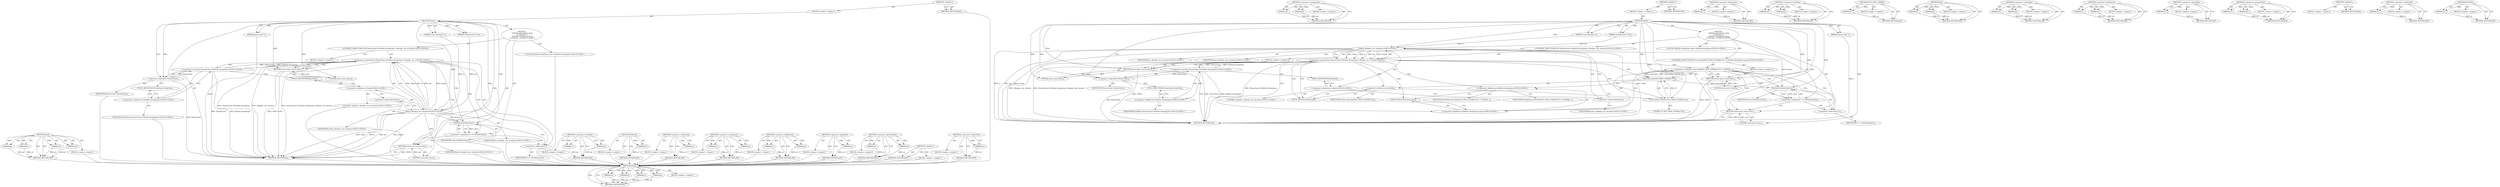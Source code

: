 digraph "FilePath" {
vulnerable_84 [label=<(METHOD,Read)>];
vulnerable_85 [label=<(PARAM,p1)>];
vulnerable_86 [label=<(PARAM,p2)>];
vulnerable_87 [label=<(PARAM,p3)>];
vulnerable_88 [label=<(PARAM,p4)>];
vulnerable_89 [label=<(BLOCK,&lt;empty&gt;,&lt;empty&gt;)>];
vulnerable_90 [label=<(METHOD_RETURN,ANY)>];
vulnerable_6 [label=<(METHOD,&lt;global&gt;)<SUB>1</SUB>>];
vulnerable_7 [label=<(BLOCK,&lt;empty&gt;,&lt;empty&gt;)<SUB>1</SUB>>];
vulnerable_8 [label=<(METHOD,Read)<SUB>1</SUB>>];
vulnerable_9 [label=<(PARAM,const Message* m)<SUB>1</SUB>>];
vulnerable_10 [label=<(PARAM,PickleIterator* iter)<SUB>2</SUB>>];
vulnerable_11 [label=<(PARAM,param_type* r)<SUB>3</SUB>>];
vulnerable_12 [label="<(BLOCK,{
   FilePath::StringType value;
   if (!ParamT...,{
   FilePath::StringType value;
   if (!ParamT...)<SUB>3</SUB>>"];
vulnerable_13 [label="<(LOCAL,FilePath.StringType value: FilePath.StringType)<SUB>4</SUB>>"];
vulnerable_14 [label="<(CONTROL_STRUCTURE,IF,if (!ParamTraits&lt;FilePath::StringType&gt;::Read(m, iter, &amp;value)))<SUB>5</SUB>>"];
vulnerable_15 [label="<(&lt;operator&gt;.greaterThan,!ParamTraits&lt;FilePath::StringType&gt;::Read(m, ite...)<SUB>5</SUB>>"];
vulnerable_16 [label="<(&lt;operator&gt;.lessThan,!ParamTraits&lt;FilePath::StringType)<SUB>5</SUB>>"];
vulnerable_17 [label=<(&lt;operator&gt;.logicalNot,!ParamTraits)<SUB>5</SUB>>];
vulnerable_18 [label=<(IDENTIFIER,ParamTraits,!ParamTraits)<SUB>5</SUB>>];
vulnerable_19 [label="<(&lt;operator&gt;.fieldAccess,FilePath::StringType)<SUB>5</SUB>>"];
vulnerable_20 [label="<(IDENTIFIER,FilePath,!ParamTraits&lt;FilePath::StringType)<SUB>5</SUB>>"];
vulnerable_21 [label=<(FIELD_IDENTIFIER,StringType,StringType)<SUB>5</SUB>>];
vulnerable_22 [label="<(Read,::Read(m, iter, &amp;value))<SUB>5</SUB>>"];
vulnerable_23 [label="<(&lt;operator&gt;.fieldAccess,::Read)<SUB>5</SUB>>"];
vulnerable_24 [label="<(LITERAL,&lt;global&gt;,::Read(m, iter, &amp;value))<SUB>5</SUB>>"];
vulnerable_25 [label=<(FIELD_IDENTIFIER,Read,Read)<SUB>5</SUB>>];
vulnerable_26 [label="<(IDENTIFIER,m,::Read(m, iter, &amp;value))<SUB>5</SUB>>"];
vulnerable_27 [label="<(IDENTIFIER,iter,::Read(m, iter, &amp;value))<SUB>5</SUB>>"];
vulnerable_28 [label=<(&lt;operator&gt;.addressOf,&amp;value)<SUB>5</SUB>>];
vulnerable_29 [label="<(IDENTIFIER,value,::Read(m, iter, &amp;value))<SUB>5</SUB>>"];
vulnerable_30 [label=<(BLOCK,&lt;empty&gt;,&lt;empty&gt;)<SUB>6</SUB>>];
vulnerable_31 [label=<(RETURN,return false;,return false;)<SUB>6</SUB>>];
vulnerable_32 [label=<(LITERAL,false,return false;)<SUB>6</SUB>>];
vulnerable_33 [label=<(&lt;operator&gt;.assignment,*r = FilePath(value))<SUB>7</SUB>>];
vulnerable_34 [label=<(&lt;operator&gt;.indirection,*r)<SUB>7</SUB>>];
vulnerable_35 [label=<(IDENTIFIER,r,*r = FilePath(value))<SUB>7</SUB>>];
vulnerable_36 [label=<(FilePath,FilePath(value))<SUB>7</SUB>>];
vulnerable_37 [label=<(IDENTIFIER,value,FilePath(value))<SUB>7</SUB>>];
vulnerable_38 [label=<(RETURN,return true;,return true;)<SUB>8</SUB>>];
vulnerable_39 [label=<(LITERAL,true,return true;)<SUB>8</SUB>>];
vulnerable_40 [label=<(METHOD_RETURN,bool)<SUB>1</SUB>>];
vulnerable_42 [label=<(METHOD_RETURN,ANY)<SUB>1</SUB>>];
vulnerable_70 [label=<(METHOD,&lt;operator&gt;.lessThan)>];
vulnerable_71 [label=<(PARAM,p1)>];
vulnerable_72 [label=<(PARAM,p2)>];
vulnerable_73 [label=<(BLOCK,&lt;empty&gt;,&lt;empty&gt;)>];
vulnerable_74 [label=<(METHOD_RETURN,ANY)>];
vulnerable_104 [label=<(METHOD,FilePath)>];
vulnerable_105 [label=<(PARAM,p1)>];
vulnerable_106 [label=<(BLOCK,&lt;empty&gt;,&lt;empty&gt;)>];
vulnerable_107 [label=<(METHOD_RETURN,ANY)>];
vulnerable_100 [label=<(METHOD,&lt;operator&gt;.indirection)>];
vulnerable_101 [label=<(PARAM,p1)>];
vulnerable_102 [label=<(BLOCK,&lt;empty&gt;,&lt;empty&gt;)>];
vulnerable_103 [label=<(METHOD_RETURN,ANY)>];
vulnerable_95 [label=<(METHOD,&lt;operator&gt;.assignment)>];
vulnerable_96 [label=<(PARAM,p1)>];
vulnerable_97 [label=<(PARAM,p2)>];
vulnerable_98 [label=<(BLOCK,&lt;empty&gt;,&lt;empty&gt;)>];
vulnerable_99 [label=<(METHOD_RETURN,ANY)>];
vulnerable_79 [label=<(METHOD,&lt;operator&gt;.fieldAccess)>];
vulnerable_80 [label=<(PARAM,p1)>];
vulnerable_81 [label=<(PARAM,p2)>];
vulnerable_82 [label=<(BLOCK,&lt;empty&gt;,&lt;empty&gt;)>];
vulnerable_83 [label=<(METHOD_RETURN,ANY)>];
vulnerable_75 [label=<(METHOD,&lt;operator&gt;.logicalNot)>];
vulnerable_76 [label=<(PARAM,p1)>];
vulnerable_77 [label=<(BLOCK,&lt;empty&gt;,&lt;empty&gt;)>];
vulnerable_78 [label=<(METHOD_RETURN,ANY)>];
vulnerable_65 [label=<(METHOD,&lt;operator&gt;.greaterThan)>];
vulnerable_66 [label=<(PARAM,p1)>];
vulnerable_67 [label=<(PARAM,p2)>];
vulnerable_68 [label=<(BLOCK,&lt;empty&gt;,&lt;empty&gt;)>];
vulnerable_69 [label=<(METHOD_RETURN,ANY)>];
vulnerable_59 [label=<(METHOD,&lt;global&gt;)<SUB>1</SUB>>];
vulnerable_60 [label=<(BLOCK,&lt;empty&gt;,&lt;empty&gt;)>];
vulnerable_61 [label=<(METHOD_RETURN,ANY)>];
vulnerable_91 [label=<(METHOD,&lt;operator&gt;.addressOf)>];
vulnerable_92 [label=<(PARAM,p1)>];
vulnerable_93 [label=<(BLOCK,&lt;empty&gt;,&lt;empty&gt;)>];
vulnerable_94 [label=<(METHOD_RETURN,ANY)>];
fixed_104 [label=<(METHOD,Read)>];
fixed_105 [label=<(PARAM,p1)>];
fixed_106 [label=<(PARAM,p2)>];
fixed_107 [label=<(PARAM,p3)>];
fixed_108 [label=<(PARAM,p4)>];
fixed_109 [label=<(BLOCK,&lt;empty&gt;,&lt;empty&gt;)>];
fixed_110 [label=<(METHOD_RETURN,ANY)>];
fixed_129 [label=<(METHOD,&lt;operator&gt;.assignment)>];
fixed_130 [label=<(PARAM,p1)>];
fixed_131 [label=<(PARAM,p2)>];
fixed_132 [label=<(BLOCK,&lt;empty&gt;,&lt;empty&gt;)>];
fixed_133 [label=<(METHOD_RETURN,ANY)>];
fixed_6 [label=<(METHOD,&lt;global&gt;)<SUB>1</SUB>>];
fixed_7 [label=<(BLOCK,&lt;empty&gt;,&lt;empty&gt;)<SUB>1</SUB>>];
fixed_8 [label=<(METHOD,Read)<SUB>1</SUB>>];
fixed_9 [label=<(PARAM,const Message* m)<SUB>1</SUB>>];
fixed_10 [label=<(PARAM,PickleIterator* iter)<SUB>2</SUB>>];
fixed_11 [label=<(PARAM,param_type* r)<SUB>3</SUB>>];
fixed_12 [label="<(BLOCK,{
   FilePath::StringType value;
   if (!ParamT...,{
   FilePath::StringType value;
   if (!ParamT...)<SUB>3</SUB>>"];
fixed_13 [label="<(LOCAL,FilePath.StringType value: FilePath.StringType)<SUB>4</SUB>>"];
fixed_14 [label="<(CONTROL_STRUCTURE,IF,if (!ParamTraits&lt;FilePath::StringType&gt;::Read(m, iter, &amp;value)))<SUB>5</SUB>>"];
fixed_15 [label="<(&lt;operator&gt;.greaterThan,!ParamTraits&lt;FilePath::StringType&gt;::Read(m, ite...)<SUB>5</SUB>>"];
fixed_16 [label="<(&lt;operator&gt;.lessThan,!ParamTraits&lt;FilePath::StringType)<SUB>5</SUB>>"];
fixed_17 [label=<(&lt;operator&gt;.logicalNot,!ParamTraits)<SUB>5</SUB>>];
fixed_18 [label=<(IDENTIFIER,ParamTraits,!ParamTraits)<SUB>5</SUB>>];
fixed_19 [label="<(&lt;operator&gt;.fieldAccess,FilePath::StringType)<SUB>5</SUB>>"];
fixed_20 [label="<(IDENTIFIER,FilePath,!ParamTraits&lt;FilePath::StringType)<SUB>5</SUB>>"];
fixed_21 [label=<(FIELD_IDENTIFIER,StringType,StringType)<SUB>5</SUB>>];
fixed_22 [label="<(Read,::Read(m, iter, &amp;value))<SUB>5</SUB>>"];
fixed_23 [label="<(&lt;operator&gt;.fieldAccess,::Read)<SUB>5</SUB>>"];
fixed_24 [label="<(LITERAL,&lt;global&gt;,::Read(m, iter, &amp;value))<SUB>5</SUB>>"];
fixed_25 [label=<(FIELD_IDENTIFIER,Read,Read)<SUB>5</SUB>>];
fixed_26 [label="<(IDENTIFIER,m,::Read(m, iter, &amp;value))<SUB>5</SUB>>"];
fixed_27 [label="<(IDENTIFIER,iter,::Read(m, iter, &amp;value))<SUB>5</SUB>>"];
fixed_28 [label=<(&lt;operator&gt;.addressOf,&amp;value)<SUB>5</SUB>>];
fixed_29 [label="<(IDENTIFIER,value,::Read(m, iter, &amp;value))<SUB>5</SUB>>"];
fixed_30 [label=<(BLOCK,&lt;empty&gt;,&lt;empty&gt;)<SUB>6</SUB>>];
fixed_31 [label=<(RETURN,return false;,return false;)<SUB>6</SUB>>];
fixed_32 [label=<(LITERAL,false,return false;)<SUB>6</SUB>>];
fixed_33 [label="<(CONTROL_STRUCTURE,IF,if (value.find(FILE_PATH_LITERAL('\0')) != FilePath::StringType::npos))<SUB>8</SUB>>"];
fixed_34 [label=<(&lt;operator&gt;.notEquals,value.find(FILE_PATH_LITERAL('\0')) != FilePath...)<SUB>8</SUB>>];
fixed_35 [label=<(find,value.find(FILE_PATH_LITERAL('\0')))<SUB>8</SUB>>];
fixed_36 [label=<(&lt;operator&gt;.fieldAccess,value.find)<SUB>8</SUB>>];
fixed_37 [label=<(IDENTIFIER,value,value.find(FILE_PATH_LITERAL('\0')))<SUB>8</SUB>>];
fixed_38 [label=<(FIELD_IDENTIFIER,find,find)<SUB>8</SUB>>];
fixed_39 [label=<(FILE_PATH_LITERAL,FILE_PATH_LITERAL('\0'))<SUB>8</SUB>>];
fixed_40 [label=<(LITERAL,'\0',FILE_PATH_LITERAL('\0'))<SUB>8</SUB>>];
fixed_41 [label="<(&lt;operator&gt;.fieldAccess,FilePath::StringType::npos)<SUB>8</SUB>>"];
fixed_42 [label="<(&lt;operator&gt;.fieldAccess,FilePath::StringType)<SUB>8</SUB>>"];
fixed_43 [label=<(IDENTIFIER,FilePath,value.find(FILE_PATH_LITERAL('\0')) != FilePath...)<SUB>8</SUB>>];
fixed_44 [label=<(IDENTIFIER,StringType,value.find(FILE_PATH_LITERAL('\0')) != FilePath...)<SUB>8</SUB>>];
fixed_45 [label=<(FIELD_IDENTIFIER,npos,npos)<SUB>8</SUB>>];
fixed_46 [label=<(BLOCK,&lt;empty&gt;,&lt;empty&gt;)<SUB>9</SUB>>];
fixed_47 [label=<(RETURN,return false;,return false;)<SUB>9</SUB>>];
fixed_48 [label=<(LITERAL,false,return false;)<SUB>9</SUB>>];
fixed_49 [label=<(&lt;operator&gt;.assignment,*r = FilePath(value))<SUB>10</SUB>>];
fixed_50 [label=<(&lt;operator&gt;.indirection,*r)<SUB>10</SUB>>];
fixed_51 [label=<(IDENTIFIER,r,*r = FilePath(value))<SUB>10</SUB>>];
fixed_52 [label=<(FilePath,FilePath(value))<SUB>10</SUB>>];
fixed_53 [label=<(IDENTIFIER,value,FilePath(value))<SUB>10</SUB>>];
fixed_54 [label=<(RETURN,return true;,return true;)<SUB>11</SUB>>];
fixed_55 [label=<(LITERAL,true,return true;)<SUB>11</SUB>>];
fixed_56 [label=<(METHOD_RETURN,bool)<SUB>1</SUB>>];
fixed_58 [label=<(METHOD_RETURN,ANY)<SUB>1</SUB>>];
fixed_134 [label=<(METHOD,&lt;operator&gt;.indirection)>];
fixed_135 [label=<(PARAM,p1)>];
fixed_136 [label=<(BLOCK,&lt;empty&gt;,&lt;empty&gt;)>];
fixed_137 [label=<(METHOD_RETURN,ANY)>];
fixed_90 [label=<(METHOD,&lt;operator&gt;.lessThan)>];
fixed_91 [label=<(PARAM,p1)>];
fixed_92 [label=<(PARAM,p2)>];
fixed_93 [label=<(BLOCK,&lt;empty&gt;,&lt;empty&gt;)>];
fixed_94 [label=<(METHOD_RETURN,ANY)>];
fixed_125 [label=<(METHOD,FILE_PATH_LITERAL)>];
fixed_126 [label=<(PARAM,p1)>];
fixed_127 [label=<(BLOCK,&lt;empty&gt;,&lt;empty&gt;)>];
fixed_128 [label=<(METHOD_RETURN,ANY)>];
fixed_120 [label=<(METHOD,find)>];
fixed_121 [label=<(PARAM,p1)>];
fixed_122 [label=<(PARAM,p2)>];
fixed_123 [label=<(BLOCK,&lt;empty&gt;,&lt;empty&gt;)>];
fixed_124 [label=<(METHOD_RETURN,ANY)>];
fixed_115 [label=<(METHOD,&lt;operator&gt;.notEquals)>];
fixed_116 [label=<(PARAM,p1)>];
fixed_117 [label=<(PARAM,p2)>];
fixed_118 [label=<(BLOCK,&lt;empty&gt;,&lt;empty&gt;)>];
fixed_119 [label=<(METHOD_RETURN,ANY)>];
fixed_99 [label=<(METHOD,&lt;operator&gt;.fieldAccess)>];
fixed_100 [label=<(PARAM,p1)>];
fixed_101 [label=<(PARAM,p2)>];
fixed_102 [label=<(BLOCK,&lt;empty&gt;,&lt;empty&gt;)>];
fixed_103 [label=<(METHOD_RETURN,ANY)>];
fixed_95 [label=<(METHOD,&lt;operator&gt;.logicalNot)>];
fixed_96 [label=<(PARAM,p1)>];
fixed_97 [label=<(BLOCK,&lt;empty&gt;,&lt;empty&gt;)>];
fixed_98 [label=<(METHOD_RETURN,ANY)>];
fixed_85 [label=<(METHOD,&lt;operator&gt;.greaterThan)>];
fixed_86 [label=<(PARAM,p1)>];
fixed_87 [label=<(PARAM,p2)>];
fixed_88 [label=<(BLOCK,&lt;empty&gt;,&lt;empty&gt;)>];
fixed_89 [label=<(METHOD_RETURN,ANY)>];
fixed_79 [label=<(METHOD,&lt;global&gt;)<SUB>1</SUB>>];
fixed_80 [label=<(BLOCK,&lt;empty&gt;,&lt;empty&gt;)>];
fixed_81 [label=<(METHOD_RETURN,ANY)>];
fixed_111 [label=<(METHOD,&lt;operator&gt;.addressOf)>];
fixed_112 [label=<(PARAM,p1)>];
fixed_113 [label=<(BLOCK,&lt;empty&gt;,&lt;empty&gt;)>];
fixed_114 [label=<(METHOD_RETURN,ANY)>];
fixed_138 [label=<(METHOD,FilePath)>];
fixed_139 [label=<(PARAM,p1)>];
fixed_140 [label=<(BLOCK,&lt;empty&gt;,&lt;empty&gt;)>];
fixed_141 [label=<(METHOD_RETURN,ANY)>];
vulnerable_84 -> vulnerable_85  [key=0, label="AST: "];
vulnerable_84 -> vulnerable_85  [key=1, label="DDG: "];
vulnerable_84 -> vulnerable_89  [key=0, label="AST: "];
vulnerable_84 -> vulnerable_86  [key=0, label="AST: "];
vulnerable_84 -> vulnerable_86  [key=1, label="DDG: "];
vulnerable_84 -> vulnerable_90  [key=0, label="AST: "];
vulnerable_84 -> vulnerable_90  [key=1, label="CFG: "];
vulnerable_84 -> vulnerable_87  [key=0, label="AST: "];
vulnerable_84 -> vulnerable_87  [key=1, label="DDG: "];
vulnerable_84 -> vulnerable_88  [key=0, label="AST: "];
vulnerable_84 -> vulnerable_88  [key=1, label="DDG: "];
vulnerable_85 -> vulnerable_90  [key=0, label="DDG: p1"];
vulnerable_86 -> vulnerable_90  [key=0, label="DDG: p2"];
vulnerable_87 -> vulnerable_90  [key=0, label="DDG: p3"];
vulnerable_88 -> vulnerable_90  [key=0, label="DDG: p4"];
vulnerable_89 -> fixed_104  [key=0];
vulnerable_90 -> fixed_104  [key=0];
vulnerable_6 -> vulnerable_7  [key=0, label="AST: "];
vulnerable_6 -> vulnerable_42  [key=0, label="AST: "];
vulnerable_6 -> vulnerable_42  [key=1, label="CFG: "];
vulnerable_7 -> vulnerable_8  [key=0, label="AST: "];
vulnerable_8 -> vulnerable_9  [key=0, label="AST: "];
vulnerable_8 -> vulnerable_9  [key=1, label="DDG: "];
vulnerable_8 -> vulnerable_10  [key=0, label="AST: "];
vulnerable_8 -> vulnerable_10  [key=1, label="DDG: "];
vulnerable_8 -> vulnerable_11  [key=0, label="AST: "];
vulnerable_8 -> vulnerable_11  [key=1, label="DDG: "];
vulnerable_8 -> vulnerable_12  [key=0, label="AST: "];
vulnerable_8 -> vulnerable_40  [key=0, label="AST: "];
vulnerable_8 -> vulnerable_17  [key=0, label="CFG: "];
vulnerable_8 -> vulnerable_17  [key=1, label="DDG: "];
vulnerable_8 -> vulnerable_38  [key=0, label="DDG: "];
vulnerable_8 -> vulnerable_39  [key=0, label="DDG: "];
vulnerable_8 -> vulnerable_31  [key=0, label="DDG: "];
vulnerable_8 -> vulnerable_36  [key=0, label="DDG: "];
vulnerable_8 -> vulnerable_22  [key=0, label="DDG: "];
vulnerable_8 -> vulnerable_32  [key=0, label="DDG: "];
vulnerable_9 -> vulnerable_22  [key=0, label="DDG: m"];
vulnerable_10 -> vulnerable_22  [key=0, label="DDG: iter"];
vulnerable_11 -> vulnerable_40  [key=0, label="DDG: r"];
vulnerable_12 -> vulnerable_13  [key=0, label="AST: "];
vulnerable_12 -> vulnerable_14  [key=0, label="AST: "];
vulnerable_12 -> vulnerable_33  [key=0, label="AST: "];
vulnerable_12 -> vulnerable_38  [key=0, label="AST: "];
vulnerable_13 -> fixed_104  [key=0];
vulnerable_14 -> vulnerable_15  [key=0, label="AST: "];
vulnerable_14 -> vulnerable_30  [key=0, label="AST: "];
vulnerable_15 -> vulnerable_16  [key=0, label="AST: "];
vulnerable_15 -> vulnerable_22  [key=0, label="AST: "];
vulnerable_15 -> vulnerable_31  [key=0, label="CFG: "];
vulnerable_15 -> vulnerable_31  [key=1, label="CDG: "];
vulnerable_15 -> vulnerable_34  [key=0, label="CFG: "];
vulnerable_15 -> vulnerable_34  [key=1, label="CDG: "];
vulnerable_15 -> vulnerable_40  [key=0, label="DDG: !ParamTraits&lt;FilePath::StringType"];
vulnerable_15 -> vulnerable_40  [key=1, label="DDG: ::Read(m, iter, &amp;value)"];
vulnerable_15 -> vulnerable_40  [key=2, label="DDG: !ParamTraits&lt;FilePath::StringType&gt;::Read(m, iter, &amp;value)"];
vulnerable_15 -> vulnerable_38  [key=0, label="CDG: "];
vulnerable_15 -> vulnerable_33  [key=0, label="CDG: "];
vulnerable_15 -> vulnerable_36  [key=0, label="CDG: "];
vulnerable_16 -> vulnerable_17  [key=0, label="AST: "];
vulnerable_16 -> vulnerable_19  [key=0, label="AST: "];
vulnerable_16 -> vulnerable_25  [key=0, label="CFG: "];
vulnerable_16 -> vulnerable_40  [key=0, label="DDG: !ParamTraits"];
vulnerable_16 -> vulnerable_40  [key=1, label="DDG: FilePath::StringType"];
vulnerable_16 -> vulnerable_15  [key=0, label="DDG: !ParamTraits"];
vulnerable_16 -> vulnerable_15  [key=1, label="DDG: FilePath::StringType"];
vulnerable_17 -> vulnerable_18  [key=0, label="AST: "];
vulnerable_17 -> vulnerable_21  [key=0, label="CFG: "];
vulnerable_17 -> vulnerable_40  [key=0, label="DDG: ParamTraits"];
vulnerable_17 -> vulnerable_16  [key=0, label="DDG: ParamTraits"];
vulnerable_18 -> fixed_104  [key=0];
vulnerable_19 -> vulnerable_20  [key=0, label="AST: "];
vulnerable_19 -> vulnerable_21  [key=0, label="AST: "];
vulnerable_19 -> vulnerable_16  [key=0, label="CFG: "];
vulnerable_20 -> fixed_104  [key=0];
vulnerable_21 -> vulnerable_19  [key=0, label="CFG: "];
vulnerable_22 -> vulnerable_23  [key=0, label="AST: "];
vulnerable_22 -> vulnerable_26  [key=0, label="AST: "];
vulnerable_22 -> vulnerable_27  [key=0, label="AST: "];
vulnerable_22 -> vulnerable_28  [key=0, label="AST: "];
vulnerable_22 -> vulnerable_15  [key=0, label="CFG: "];
vulnerable_22 -> vulnerable_15  [key=1, label="DDG: ::Read"];
vulnerable_22 -> vulnerable_15  [key=2, label="DDG: m"];
vulnerable_22 -> vulnerable_15  [key=3, label="DDG: iter"];
vulnerable_22 -> vulnerable_15  [key=4, label="DDG: &amp;value"];
vulnerable_22 -> vulnerable_40  [key=0, label="DDG: ::Read"];
vulnerable_22 -> vulnerable_40  [key=1, label="DDG: m"];
vulnerable_22 -> vulnerable_40  [key=2, label="DDG: iter"];
vulnerable_22 -> vulnerable_40  [key=3, label="DDG: &amp;value"];
vulnerable_22 -> vulnerable_36  [key=0, label="DDG: &amp;value"];
vulnerable_23 -> vulnerable_24  [key=0, label="AST: "];
vulnerable_23 -> vulnerable_25  [key=0, label="AST: "];
vulnerable_23 -> vulnerable_28  [key=0, label="CFG: "];
vulnerable_24 -> fixed_104  [key=0];
vulnerable_25 -> vulnerable_23  [key=0, label="CFG: "];
vulnerable_26 -> fixed_104  [key=0];
vulnerable_27 -> fixed_104  [key=0];
vulnerable_28 -> vulnerable_29  [key=0, label="AST: "];
vulnerable_28 -> vulnerable_22  [key=0, label="CFG: "];
vulnerable_29 -> fixed_104  [key=0];
vulnerable_30 -> vulnerable_31  [key=0, label="AST: "];
vulnerable_31 -> vulnerable_32  [key=0, label="AST: "];
vulnerable_31 -> vulnerable_40  [key=0, label="CFG: "];
vulnerable_31 -> vulnerable_40  [key=1, label="DDG: &lt;RET&gt;"];
vulnerable_32 -> vulnerable_31  [key=0, label="DDG: false"];
vulnerable_33 -> vulnerable_34  [key=0, label="AST: "];
vulnerable_33 -> vulnerable_36  [key=0, label="AST: "];
vulnerable_33 -> vulnerable_38  [key=0, label="CFG: "];
vulnerable_34 -> vulnerable_35  [key=0, label="AST: "];
vulnerable_34 -> vulnerable_36  [key=0, label="CFG: "];
vulnerable_35 -> fixed_104  [key=0];
vulnerable_36 -> vulnerable_37  [key=0, label="AST: "];
vulnerable_36 -> vulnerable_33  [key=0, label="CFG: "];
vulnerable_36 -> vulnerable_33  [key=1, label="DDG: value"];
vulnerable_37 -> fixed_104  [key=0];
vulnerable_38 -> vulnerable_39  [key=0, label="AST: "];
vulnerable_38 -> vulnerable_40  [key=0, label="CFG: "];
vulnerable_38 -> vulnerable_40  [key=1, label="DDG: &lt;RET&gt;"];
vulnerable_39 -> vulnerable_38  [key=0, label="DDG: true"];
vulnerable_40 -> fixed_104  [key=0];
vulnerable_42 -> fixed_104  [key=0];
vulnerable_70 -> vulnerable_71  [key=0, label="AST: "];
vulnerable_70 -> vulnerable_71  [key=1, label="DDG: "];
vulnerable_70 -> vulnerable_73  [key=0, label="AST: "];
vulnerable_70 -> vulnerable_72  [key=0, label="AST: "];
vulnerable_70 -> vulnerable_72  [key=1, label="DDG: "];
vulnerable_70 -> vulnerable_74  [key=0, label="AST: "];
vulnerable_70 -> vulnerable_74  [key=1, label="CFG: "];
vulnerable_71 -> vulnerable_74  [key=0, label="DDG: p1"];
vulnerable_72 -> vulnerable_74  [key=0, label="DDG: p2"];
vulnerable_73 -> fixed_104  [key=0];
vulnerable_74 -> fixed_104  [key=0];
vulnerable_104 -> vulnerable_105  [key=0, label="AST: "];
vulnerable_104 -> vulnerable_105  [key=1, label="DDG: "];
vulnerable_104 -> vulnerable_106  [key=0, label="AST: "];
vulnerable_104 -> vulnerable_107  [key=0, label="AST: "];
vulnerable_104 -> vulnerable_107  [key=1, label="CFG: "];
vulnerable_105 -> vulnerable_107  [key=0, label="DDG: p1"];
vulnerable_106 -> fixed_104  [key=0];
vulnerable_107 -> fixed_104  [key=0];
vulnerable_100 -> vulnerable_101  [key=0, label="AST: "];
vulnerable_100 -> vulnerable_101  [key=1, label="DDG: "];
vulnerable_100 -> vulnerable_102  [key=0, label="AST: "];
vulnerable_100 -> vulnerable_103  [key=0, label="AST: "];
vulnerable_100 -> vulnerable_103  [key=1, label="CFG: "];
vulnerable_101 -> vulnerable_103  [key=0, label="DDG: p1"];
vulnerable_102 -> fixed_104  [key=0];
vulnerable_103 -> fixed_104  [key=0];
vulnerable_95 -> vulnerable_96  [key=0, label="AST: "];
vulnerable_95 -> vulnerable_96  [key=1, label="DDG: "];
vulnerable_95 -> vulnerable_98  [key=0, label="AST: "];
vulnerable_95 -> vulnerable_97  [key=0, label="AST: "];
vulnerable_95 -> vulnerable_97  [key=1, label="DDG: "];
vulnerable_95 -> vulnerable_99  [key=0, label="AST: "];
vulnerable_95 -> vulnerable_99  [key=1, label="CFG: "];
vulnerable_96 -> vulnerable_99  [key=0, label="DDG: p1"];
vulnerable_97 -> vulnerable_99  [key=0, label="DDG: p2"];
vulnerable_98 -> fixed_104  [key=0];
vulnerable_99 -> fixed_104  [key=0];
vulnerable_79 -> vulnerable_80  [key=0, label="AST: "];
vulnerable_79 -> vulnerable_80  [key=1, label="DDG: "];
vulnerable_79 -> vulnerable_82  [key=0, label="AST: "];
vulnerable_79 -> vulnerable_81  [key=0, label="AST: "];
vulnerable_79 -> vulnerable_81  [key=1, label="DDG: "];
vulnerable_79 -> vulnerable_83  [key=0, label="AST: "];
vulnerable_79 -> vulnerable_83  [key=1, label="CFG: "];
vulnerable_80 -> vulnerable_83  [key=0, label="DDG: p1"];
vulnerable_81 -> vulnerable_83  [key=0, label="DDG: p2"];
vulnerable_82 -> fixed_104  [key=0];
vulnerable_83 -> fixed_104  [key=0];
vulnerable_75 -> vulnerable_76  [key=0, label="AST: "];
vulnerable_75 -> vulnerable_76  [key=1, label="DDG: "];
vulnerable_75 -> vulnerable_77  [key=0, label="AST: "];
vulnerable_75 -> vulnerable_78  [key=0, label="AST: "];
vulnerable_75 -> vulnerable_78  [key=1, label="CFG: "];
vulnerable_76 -> vulnerable_78  [key=0, label="DDG: p1"];
vulnerable_77 -> fixed_104  [key=0];
vulnerable_78 -> fixed_104  [key=0];
vulnerable_65 -> vulnerable_66  [key=0, label="AST: "];
vulnerable_65 -> vulnerable_66  [key=1, label="DDG: "];
vulnerable_65 -> vulnerable_68  [key=0, label="AST: "];
vulnerable_65 -> vulnerable_67  [key=0, label="AST: "];
vulnerable_65 -> vulnerable_67  [key=1, label="DDG: "];
vulnerable_65 -> vulnerable_69  [key=0, label="AST: "];
vulnerable_65 -> vulnerable_69  [key=1, label="CFG: "];
vulnerable_66 -> vulnerable_69  [key=0, label="DDG: p1"];
vulnerable_67 -> vulnerable_69  [key=0, label="DDG: p2"];
vulnerable_68 -> fixed_104  [key=0];
vulnerable_69 -> fixed_104  [key=0];
vulnerable_59 -> vulnerable_60  [key=0, label="AST: "];
vulnerable_59 -> vulnerable_61  [key=0, label="AST: "];
vulnerable_59 -> vulnerable_61  [key=1, label="CFG: "];
vulnerable_60 -> fixed_104  [key=0];
vulnerable_61 -> fixed_104  [key=0];
vulnerable_91 -> vulnerable_92  [key=0, label="AST: "];
vulnerable_91 -> vulnerable_92  [key=1, label="DDG: "];
vulnerable_91 -> vulnerable_93  [key=0, label="AST: "];
vulnerable_91 -> vulnerable_94  [key=0, label="AST: "];
vulnerable_91 -> vulnerable_94  [key=1, label="CFG: "];
vulnerable_92 -> vulnerable_94  [key=0, label="DDG: p1"];
vulnerable_93 -> fixed_104  [key=0];
vulnerable_94 -> fixed_104  [key=0];
fixed_104 -> fixed_105  [key=0, label="AST: "];
fixed_104 -> fixed_105  [key=1, label="DDG: "];
fixed_104 -> fixed_109  [key=0, label="AST: "];
fixed_104 -> fixed_106  [key=0, label="AST: "];
fixed_104 -> fixed_106  [key=1, label="DDG: "];
fixed_104 -> fixed_110  [key=0, label="AST: "];
fixed_104 -> fixed_110  [key=1, label="CFG: "];
fixed_104 -> fixed_107  [key=0, label="AST: "];
fixed_104 -> fixed_107  [key=1, label="DDG: "];
fixed_104 -> fixed_108  [key=0, label="AST: "];
fixed_104 -> fixed_108  [key=1, label="DDG: "];
fixed_105 -> fixed_110  [key=0, label="DDG: p1"];
fixed_106 -> fixed_110  [key=0, label="DDG: p2"];
fixed_107 -> fixed_110  [key=0, label="DDG: p3"];
fixed_108 -> fixed_110  [key=0, label="DDG: p4"];
fixed_129 -> fixed_130  [key=0, label="AST: "];
fixed_129 -> fixed_130  [key=1, label="DDG: "];
fixed_129 -> fixed_132  [key=0, label="AST: "];
fixed_129 -> fixed_131  [key=0, label="AST: "];
fixed_129 -> fixed_131  [key=1, label="DDG: "];
fixed_129 -> fixed_133  [key=0, label="AST: "];
fixed_129 -> fixed_133  [key=1, label="CFG: "];
fixed_130 -> fixed_133  [key=0, label="DDG: p1"];
fixed_131 -> fixed_133  [key=0, label="DDG: p2"];
fixed_6 -> fixed_7  [key=0, label="AST: "];
fixed_6 -> fixed_58  [key=0, label="AST: "];
fixed_6 -> fixed_58  [key=1, label="CFG: "];
fixed_7 -> fixed_8  [key=0, label="AST: "];
fixed_8 -> fixed_9  [key=0, label="AST: "];
fixed_8 -> fixed_9  [key=1, label="DDG: "];
fixed_8 -> fixed_10  [key=0, label="AST: "];
fixed_8 -> fixed_10  [key=1, label="DDG: "];
fixed_8 -> fixed_11  [key=0, label="AST: "];
fixed_8 -> fixed_11  [key=1, label="DDG: "];
fixed_8 -> fixed_12  [key=0, label="AST: "];
fixed_8 -> fixed_56  [key=0, label="AST: "];
fixed_8 -> fixed_17  [key=0, label="CFG: "];
fixed_8 -> fixed_17  [key=1, label="DDG: "];
fixed_8 -> fixed_54  [key=0, label="DDG: "];
fixed_8 -> fixed_55  [key=0, label="DDG: "];
fixed_8 -> fixed_31  [key=0, label="DDG: "];
fixed_8 -> fixed_47  [key=0, label="DDG: "];
fixed_8 -> fixed_52  [key=0, label="DDG: "];
fixed_8 -> fixed_22  [key=0, label="DDG: "];
fixed_8 -> fixed_32  [key=0, label="DDG: "];
fixed_8 -> fixed_35  [key=0, label="DDG: "];
fixed_8 -> fixed_48  [key=0, label="DDG: "];
fixed_8 -> fixed_39  [key=0, label="DDG: "];
fixed_9 -> fixed_22  [key=0, label="DDG: m"];
fixed_10 -> fixed_22  [key=0, label="DDG: iter"];
fixed_11 -> fixed_56  [key=0, label="DDG: r"];
fixed_12 -> fixed_13  [key=0, label="AST: "];
fixed_12 -> fixed_14  [key=0, label="AST: "];
fixed_12 -> fixed_33  [key=0, label="AST: "];
fixed_12 -> fixed_49  [key=0, label="AST: "];
fixed_12 -> fixed_54  [key=0, label="AST: "];
fixed_14 -> fixed_15  [key=0, label="AST: "];
fixed_14 -> fixed_30  [key=0, label="AST: "];
fixed_15 -> fixed_16  [key=0, label="AST: "];
fixed_15 -> fixed_22  [key=0, label="AST: "];
fixed_15 -> fixed_31  [key=0, label="CFG: "];
fixed_15 -> fixed_31  [key=1, label="CDG: "];
fixed_15 -> fixed_38  [key=0, label="CFG: "];
fixed_15 -> fixed_38  [key=1, label="CDG: "];
fixed_15 -> fixed_56  [key=0, label="DDG: !ParamTraits&lt;FilePath::StringType"];
fixed_15 -> fixed_56  [key=1, label="DDG: ::Read(m, iter, &amp;value)"];
fixed_15 -> fixed_56  [key=2, label="DDG: !ParamTraits&lt;FilePath::StringType&gt;::Read(m, iter, &amp;value)"];
fixed_15 -> fixed_34  [key=0, label="CDG: "];
fixed_15 -> fixed_42  [key=0, label="CDG: "];
fixed_15 -> fixed_36  [key=0, label="CDG: "];
fixed_15 -> fixed_35  [key=0, label="CDG: "];
fixed_15 -> fixed_41  [key=0, label="CDG: "];
fixed_15 -> fixed_45  [key=0, label="CDG: "];
fixed_15 -> fixed_39  [key=0, label="CDG: "];
fixed_16 -> fixed_17  [key=0, label="AST: "];
fixed_16 -> fixed_19  [key=0, label="AST: "];
fixed_16 -> fixed_25  [key=0, label="CFG: "];
fixed_16 -> fixed_56  [key=0, label="DDG: !ParamTraits"];
fixed_16 -> fixed_56  [key=1, label="DDG: FilePath::StringType"];
fixed_16 -> fixed_15  [key=0, label="DDG: !ParamTraits"];
fixed_16 -> fixed_15  [key=1, label="DDG: FilePath::StringType"];
fixed_17 -> fixed_18  [key=0, label="AST: "];
fixed_17 -> fixed_21  [key=0, label="CFG: "];
fixed_17 -> fixed_56  [key=0, label="DDG: ParamTraits"];
fixed_17 -> fixed_16  [key=0, label="DDG: ParamTraits"];
fixed_19 -> fixed_20  [key=0, label="AST: "];
fixed_19 -> fixed_21  [key=0, label="AST: "];
fixed_19 -> fixed_16  [key=0, label="CFG: "];
fixed_21 -> fixed_19  [key=0, label="CFG: "];
fixed_22 -> fixed_23  [key=0, label="AST: "];
fixed_22 -> fixed_26  [key=0, label="AST: "];
fixed_22 -> fixed_27  [key=0, label="AST: "];
fixed_22 -> fixed_28  [key=0, label="AST: "];
fixed_22 -> fixed_15  [key=0, label="CFG: "];
fixed_22 -> fixed_15  [key=1, label="DDG: ::Read"];
fixed_22 -> fixed_15  [key=2, label="DDG: m"];
fixed_22 -> fixed_15  [key=3, label="DDG: iter"];
fixed_22 -> fixed_15  [key=4, label="DDG: &amp;value"];
fixed_22 -> fixed_56  [key=0, label="DDG: ::Read"];
fixed_22 -> fixed_56  [key=1, label="DDG: m"];
fixed_22 -> fixed_56  [key=2, label="DDG: iter"];
fixed_22 -> fixed_56  [key=3, label="DDG: &amp;value"];
fixed_22 -> fixed_52  [key=0, label="DDG: &amp;value"];
fixed_23 -> fixed_24  [key=0, label="AST: "];
fixed_23 -> fixed_25  [key=0, label="AST: "];
fixed_23 -> fixed_28  [key=0, label="CFG: "];
fixed_25 -> fixed_23  [key=0, label="CFG: "];
fixed_28 -> fixed_29  [key=0, label="AST: "];
fixed_28 -> fixed_22  [key=0, label="CFG: "];
fixed_30 -> fixed_31  [key=0, label="AST: "];
fixed_31 -> fixed_32  [key=0, label="AST: "];
fixed_31 -> fixed_56  [key=0, label="CFG: "];
fixed_31 -> fixed_56  [key=1, label="DDG: &lt;RET&gt;"];
fixed_32 -> fixed_31  [key=0, label="DDG: false"];
fixed_33 -> fixed_34  [key=0, label="AST: "];
fixed_33 -> fixed_46  [key=0, label="AST: "];
fixed_34 -> fixed_35  [key=0, label="AST: "];
fixed_34 -> fixed_41  [key=0, label="AST: "];
fixed_34 -> fixed_47  [key=0, label="CFG: "];
fixed_34 -> fixed_47  [key=1, label="CDG: "];
fixed_34 -> fixed_50  [key=0, label="CFG: "];
fixed_34 -> fixed_50  [key=1, label="CDG: "];
fixed_34 -> fixed_49  [key=0, label="CDG: "];
fixed_34 -> fixed_52  [key=0, label="CDG: "];
fixed_34 -> fixed_54  [key=0, label="CDG: "];
fixed_35 -> fixed_36  [key=0, label="AST: "];
fixed_35 -> fixed_39  [key=0, label="AST: "];
fixed_35 -> fixed_42  [key=0, label="CFG: "];
fixed_35 -> fixed_34  [key=0, label="DDG: value.find"];
fixed_35 -> fixed_34  [key=1, label="DDG: FILE_PATH_LITERAL('\0')"];
fixed_35 -> fixed_52  [key=0, label="DDG: value.find"];
fixed_36 -> fixed_37  [key=0, label="AST: "];
fixed_36 -> fixed_38  [key=0, label="AST: "];
fixed_36 -> fixed_39  [key=0, label="CFG: "];
fixed_38 -> fixed_36  [key=0, label="CFG: "];
fixed_39 -> fixed_40  [key=0, label="AST: "];
fixed_39 -> fixed_35  [key=0, label="CFG: "];
fixed_39 -> fixed_35  [key=1, label="DDG: '\0'"];
fixed_41 -> fixed_42  [key=0, label="AST: "];
fixed_41 -> fixed_45  [key=0, label="AST: "];
fixed_41 -> fixed_34  [key=0, label="CFG: "];
fixed_42 -> fixed_43  [key=0, label="AST: "];
fixed_42 -> fixed_44  [key=0, label="AST: "];
fixed_42 -> fixed_45  [key=0, label="CFG: "];
fixed_45 -> fixed_41  [key=0, label="CFG: "];
fixed_46 -> fixed_47  [key=0, label="AST: "];
fixed_47 -> fixed_48  [key=0, label="AST: "];
fixed_47 -> fixed_56  [key=0, label="CFG: "];
fixed_47 -> fixed_56  [key=1, label="DDG: &lt;RET&gt;"];
fixed_48 -> fixed_47  [key=0, label="DDG: false"];
fixed_49 -> fixed_50  [key=0, label="AST: "];
fixed_49 -> fixed_52  [key=0, label="AST: "];
fixed_49 -> fixed_54  [key=0, label="CFG: "];
fixed_50 -> fixed_51  [key=0, label="AST: "];
fixed_50 -> fixed_52  [key=0, label="CFG: "];
fixed_52 -> fixed_53  [key=0, label="AST: "];
fixed_52 -> fixed_49  [key=0, label="CFG: "];
fixed_52 -> fixed_49  [key=1, label="DDG: value"];
fixed_54 -> fixed_55  [key=0, label="AST: "];
fixed_54 -> fixed_56  [key=0, label="CFG: "];
fixed_54 -> fixed_56  [key=1, label="DDG: &lt;RET&gt;"];
fixed_55 -> fixed_54  [key=0, label="DDG: true"];
fixed_134 -> fixed_135  [key=0, label="AST: "];
fixed_134 -> fixed_135  [key=1, label="DDG: "];
fixed_134 -> fixed_136  [key=0, label="AST: "];
fixed_134 -> fixed_137  [key=0, label="AST: "];
fixed_134 -> fixed_137  [key=1, label="CFG: "];
fixed_135 -> fixed_137  [key=0, label="DDG: p1"];
fixed_90 -> fixed_91  [key=0, label="AST: "];
fixed_90 -> fixed_91  [key=1, label="DDG: "];
fixed_90 -> fixed_93  [key=0, label="AST: "];
fixed_90 -> fixed_92  [key=0, label="AST: "];
fixed_90 -> fixed_92  [key=1, label="DDG: "];
fixed_90 -> fixed_94  [key=0, label="AST: "];
fixed_90 -> fixed_94  [key=1, label="CFG: "];
fixed_91 -> fixed_94  [key=0, label="DDG: p1"];
fixed_92 -> fixed_94  [key=0, label="DDG: p2"];
fixed_125 -> fixed_126  [key=0, label="AST: "];
fixed_125 -> fixed_126  [key=1, label="DDG: "];
fixed_125 -> fixed_127  [key=0, label="AST: "];
fixed_125 -> fixed_128  [key=0, label="AST: "];
fixed_125 -> fixed_128  [key=1, label="CFG: "];
fixed_126 -> fixed_128  [key=0, label="DDG: p1"];
fixed_120 -> fixed_121  [key=0, label="AST: "];
fixed_120 -> fixed_121  [key=1, label="DDG: "];
fixed_120 -> fixed_123  [key=0, label="AST: "];
fixed_120 -> fixed_122  [key=0, label="AST: "];
fixed_120 -> fixed_122  [key=1, label="DDG: "];
fixed_120 -> fixed_124  [key=0, label="AST: "];
fixed_120 -> fixed_124  [key=1, label="CFG: "];
fixed_121 -> fixed_124  [key=0, label="DDG: p1"];
fixed_122 -> fixed_124  [key=0, label="DDG: p2"];
fixed_115 -> fixed_116  [key=0, label="AST: "];
fixed_115 -> fixed_116  [key=1, label="DDG: "];
fixed_115 -> fixed_118  [key=0, label="AST: "];
fixed_115 -> fixed_117  [key=0, label="AST: "];
fixed_115 -> fixed_117  [key=1, label="DDG: "];
fixed_115 -> fixed_119  [key=0, label="AST: "];
fixed_115 -> fixed_119  [key=1, label="CFG: "];
fixed_116 -> fixed_119  [key=0, label="DDG: p1"];
fixed_117 -> fixed_119  [key=0, label="DDG: p2"];
fixed_99 -> fixed_100  [key=0, label="AST: "];
fixed_99 -> fixed_100  [key=1, label="DDG: "];
fixed_99 -> fixed_102  [key=0, label="AST: "];
fixed_99 -> fixed_101  [key=0, label="AST: "];
fixed_99 -> fixed_101  [key=1, label="DDG: "];
fixed_99 -> fixed_103  [key=0, label="AST: "];
fixed_99 -> fixed_103  [key=1, label="CFG: "];
fixed_100 -> fixed_103  [key=0, label="DDG: p1"];
fixed_101 -> fixed_103  [key=0, label="DDG: p2"];
fixed_95 -> fixed_96  [key=0, label="AST: "];
fixed_95 -> fixed_96  [key=1, label="DDG: "];
fixed_95 -> fixed_97  [key=0, label="AST: "];
fixed_95 -> fixed_98  [key=0, label="AST: "];
fixed_95 -> fixed_98  [key=1, label="CFG: "];
fixed_96 -> fixed_98  [key=0, label="DDG: p1"];
fixed_85 -> fixed_86  [key=0, label="AST: "];
fixed_85 -> fixed_86  [key=1, label="DDG: "];
fixed_85 -> fixed_88  [key=0, label="AST: "];
fixed_85 -> fixed_87  [key=0, label="AST: "];
fixed_85 -> fixed_87  [key=1, label="DDG: "];
fixed_85 -> fixed_89  [key=0, label="AST: "];
fixed_85 -> fixed_89  [key=1, label="CFG: "];
fixed_86 -> fixed_89  [key=0, label="DDG: p1"];
fixed_87 -> fixed_89  [key=0, label="DDG: p2"];
fixed_79 -> fixed_80  [key=0, label="AST: "];
fixed_79 -> fixed_81  [key=0, label="AST: "];
fixed_79 -> fixed_81  [key=1, label="CFG: "];
fixed_111 -> fixed_112  [key=0, label="AST: "];
fixed_111 -> fixed_112  [key=1, label="DDG: "];
fixed_111 -> fixed_113  [key=0, label="AST: "];
fixed_111 -> fixed_114  [key=0, label="AST: "];
fixed_111 -> fixed_114  [key=1, label="CFG: "];
fixed_112 -> fixed_114  [key=0, label="DDG: p1"];
fixed_138 -> fixed_139  [key=0, label="AST: "];
fixed_138 -> fixed_139  [key=1, label="DDG: "];
fixed_138 -> fixed_140  [key=0, label="AST: "];
fixed_138 -> fixed_141  [key=0, label="AST: "];
fixed_138 -> fixed_141  [key=1, label="CFG: "];
fixed_139 -> fixed_141  [key=0, label="DDG: p1"];
}
